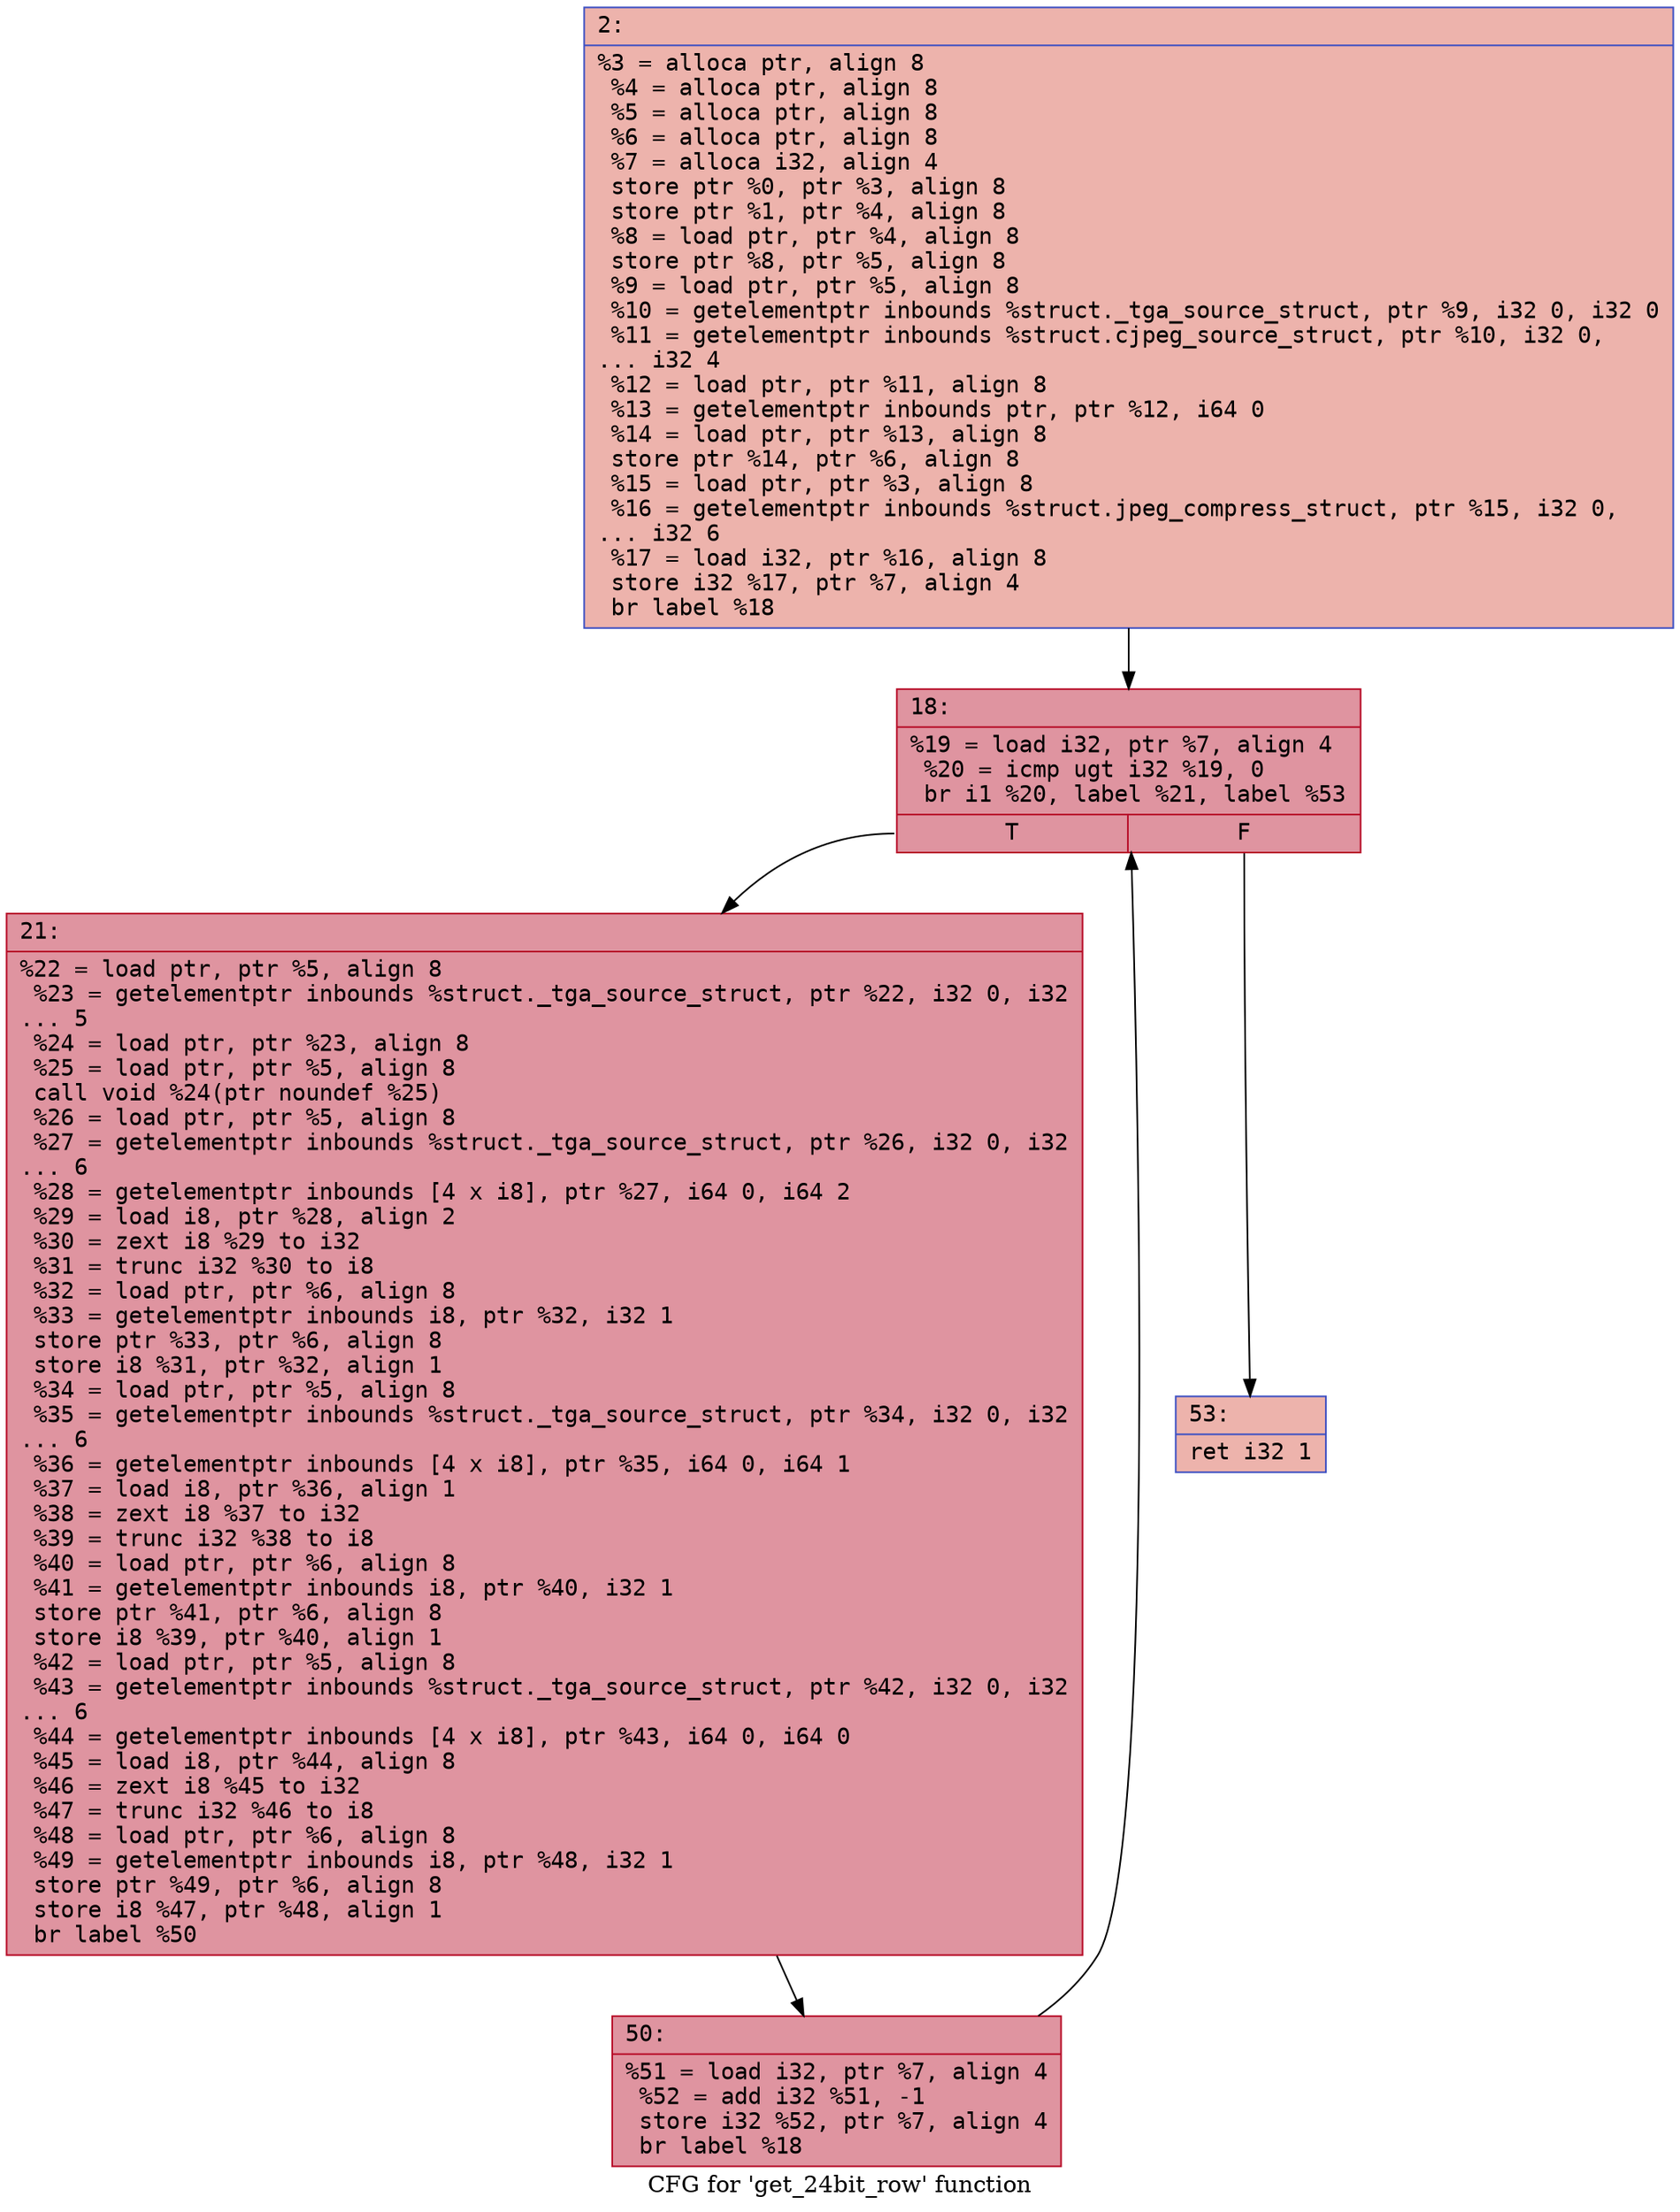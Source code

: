 digraph "CFG for 'get_24bit_row' function" {
	label="CFG for 'get_24bit_row' function";

	Node0x600001489d10 [shape=record,color="#3d50c3ff", style=filled, fillcolor="#d6524470" fontname="Courier",label="{2:\l|  %3 = alloca ptr, align 8\l  %4 = alloca ptr, align 8\l  %5 = alloca ptr, align 8\l  %6 = alloca ptr, align 8\l  %7 = alloca i32, align 4\l  store ptr %0, ptr %3, align 8\l  store ptr %1, ptr %4, align 8\l  %8 = load ptr, ptr %4, align 8\l  store ptr %8, ptr %5, align 8\l  %9 = load ptr, ptr %5, align 8\l  %10 = getelementptr inbounds %struct._tga_source_struct, ptr %9, i32 0, i32 0\l  %11 = getelementptr inbounds %struct.cjpeg_source_struct, ptr %10, i32 0,\l... i32 4\l  %12 = load ptr, ptr %11, align 8\l  %13 = getelementptr inbounds ptr, ptr %12, i64 0\l  %14 = load ptr, ptr %13, align 8\l  store ptr %14, ptr %6, align 8\l  %15 = load ptr, ptr %3, align 8\l  %16 = getelementptr inbounds %struct.jpeg_compress_struct, ptr %15, i32 0,\l... i32 6\l  %17 = load i32, ptr %16, align 8\l  store i32 %17, ptr %7, align 4\l  br label %18\l}"];
	Node0x600001489d10 -> Node0x600001489d60[tooltip="2 -> 18\nProbability 100.00%" ];
	Node0x600001489d60 [shape=record,color="#b70d28ff", style=filled, fillcolor="#b70d2870" fontname="Courier",label="{18:\l|  %19 = load i32, ptr %7, align 4\l  %20 = icmp ugt i32 %19, 0\l  br i1 %20, label %21, label %53\l|{<s0>T|<s1>F}}"];
	Node0x600001489d60:s0 -> Node0x600001489db0[tooltip="18 -> 21\nProbability 96.88%" ];
	Node0x600001489d60:s1 -> Node0x600001489e50[tooltip="18 -> 53\nProbability 3.12%" ];
	Node0x600001489db0 [shape=record,color="#b70d28ff", style=filled, fillcolor="#b70d2870" fontname="Courier",label="{21:\l|  %22 = load ptr, ptr %5, align 8\l  %23 = getelementptr inbounds %struct._tga_source_struct, ptr %22, i32 0, i32\l... 5\l  %24 = load ptr, ptr %23, align 8\l  %25 = load ptr, ptr %5, align 8\l  call void %24(ptr noundef %25)\l  %26 = load ptr, ptr %5, align 8\l  %27 = getelementptr inbounds %struct._tga_source_struct, ptr %26, i32 0, i32\l... 6\l  %28 = getelementptr inbounds [4 x i8], ptr %27, i64 0, i64 2\l  %29 = load i8, ptr %28, align 2\l  %30 = zext i8 %29 to i32\l  %31 = trunc i32 %30 to i8\l  %32 = load ptr, ptr %6, align 8\l  %33 = getelementptr inbounds i8, ptr %32, i32 1\l  store ptr %33, ptr %6, align 8\l  store i8 %31, ptr %32, align 1\l  %34 = load ptr, ptr %5, align 8\l  %35 = getelementptr inbounds %struct._tga_source_struct, ptr %34, i32 0, i32\l... 6\l  %36 = getelementptr inbounds [4 x i8], ptr %35, i64 0, i64 1\l  %37 = load i8, ptr %36, align 1\l  %38 = zext i8 %37 to i32\l  %39 = trunc i32 %38 to i8\l  %40 = load ptr, ptr %6, align 8\l  %41 = getelementptr inbounds i8, ptr %40, i32 1\l  store ptr %41, ptr %6, align 8\l  store i8 %39, ptr %40, align 1\l  %42 = load ptr, ptr %5, align 8\l  %43 = getelementptr inbounds %struct._tga_source_struct, ptr %42, i32 0, i32\l... 6\l  %44 = getelementptr inbounds [4 x i8], ptr %43, i64 0, i64 0\l  %45 = load i8, ptr %44, align 8\l  %46 = zext i8 %45 to i32\l  %47 = trunc i32 %46 to i8\l  %48 = load ptr, ptr %6, align 8\l  %49 = getelementptr inbounds i8, ptr %48, i32 1\l  store ptr %49, ptr %6, align 8\l  store i8 %47, ptr %48, align 1\l  br label %50\l}"];
	Node0x600001489db0 -> Node0x600001489e00[tooltip="21 -> 50\nProbability 100.00%" ];
	Node0x600001489e00 [shape=record,color="#b70d28ff", style=filled, fillcolor="#b70d2870" fontname="Courier",label="{50:\l|  %51 = load i32, ptr %7, align 4\l  %52 = add i32 %51, -1\l  store i32 %52, ptr %7, align 4\l  br label %18\l}"];
	Node0x600001489e00 -> Node0x600001489d60[tooltip="50 -> 18\nProbability 100.00%" ];
	Node0x600001489e50 [shape=record,color="#3d50c3ff", style=filled, fillcolor="#d6524470" fontname="Courier",label="{53:\l|  ret i32 1\l}"];
}
